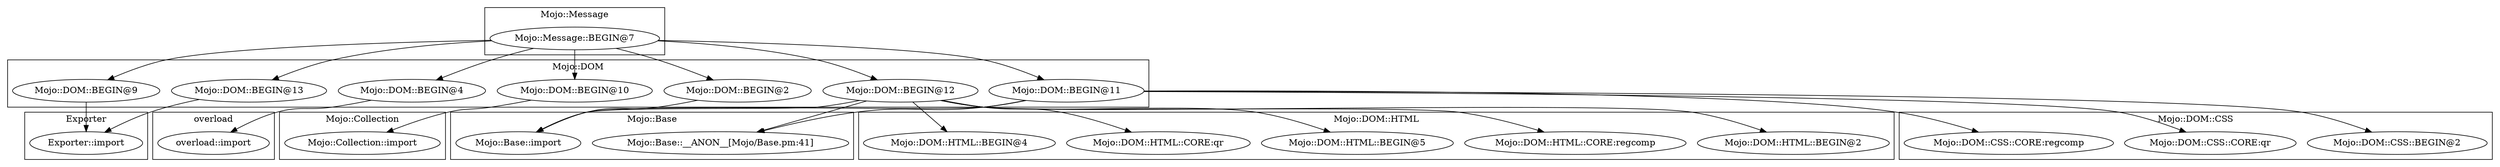 digraph {
graph [overlap=false]
subgraph cluster_Mojo_DOM_CSS {
	label="Mojo::DOM::CSS";
	"Mojo::DOM::CSS::CORE:regcomp";
	"Mojo::DOM::CSS::BEGIN@2";
	"Mojo::DOM::CSS::CORE:qr";
}
subgraph cluster_Mojo_Message {
	label="Mojo::Message";
	"Mojo::Message::BEGIN@7";
}
subgraph cluster_Mojo_Collection {
	label="Mojo::Collection";
	"Mojo::Collection::import";
}
subgraph cluster_Exporter {
	label="Exporter";
	"Exporter::import";
}
subgraph cluster_overload {
	label="overload";
	"overload::import";
}
subgraph cluster_Mojo_Base {
	label="Mojo::Base";
	"Mojo::Base::__ANON__[Mojo/Base.pm:41]";
	"Mojo::Base::import";
}
subgraph cluster_Mojo_DOM_HTML {
	label="Mojo::DOM::HTML";
	"Mojo::DOM::HTML::CORE:regcomp";
	"Mojo::DOM::HTML::BEGIN@5";
	"Mojo::DOM::HTML::CORE:qr";
	"Mojo::DOM::HTML::BEGIN@4";
	"Mojo::DOM::HTML::BEGIN@2";
}
subgraph cluster_Mojo_DOM {
	label="Mojo::DOM";
	"Mojo::DOM::BEGIN@13";
	"Mojo::DOM::BEGIN@4";
	"Mojo::DOM::BEGIN@10";
	"Mojo::DOM::BEGIN@12";
	"Mojo::DOM::BEGIN@2";
	"Mojo::DOM::BEGIN@9";
	"Mojo::DOM::BEGIN@11";
}
"Mojo::DOM::BEGIN@10" -> "Mojo::Collection::import";
"Mojo::DOM::BEGIN@11" -> "Mojo::DOM::CSS::CORE:regcomp";
"Mojo::DOM::BEGIN@9" -> "Exporter::import";
"Mojo::DOM::BEGIN@13" -> "Exporter::import";
"Mojo::DOM::BEGIN@12" -> "Mojo::DOM::HTML::CORE:regcomp";
"Mojo::DOM::BEGIN@11" -> "Mojo::DOM::CSS::CORE:qr";
"Mojo::DOM::BEGIN@12" -> "Mojo::DOM::HTML::BEGIN@5";
"Mojo::Message::BEGIN@7" -> "Mojo::DOM::BEGIN@10";
"Mojo::DOM::BEGIN@11" -> "Mojo::Base::__ANON__[Mojo/Base.pm:41]";
"Mojo::DOM::BEGIN@12" -> "Mojo::Base::__ANON__[Mojo/Base.pm:41]";
"Mojo::DOM::BEGIN@12" -> "Mojo::DOM::HTML::BEGIN@4";
"Mojo::Message::BEGIN@7" -> "Mojo::DOM::BEGIN@9";
"Mojo::Message::BEGIN@7" -> "Mojo::DOM::BEGIN@13";
"Mojo::DOM::BEGIN@12" -> "Mojo::DOM::HTML::CORE:qr";
"Mojo::DOM::BEGIN@12" -> "Mojo::DOM::HTML::BEGIN@2";
"Mojo::Message::BEGIN@7" -> "Mojo::DOM::BEGIN@4";
"Mojo::DOM::BEGIN@2" -> "Mojo::Base::import";
"Mojo::DOM::BEGIN@11" -> "Mojo::Base::import";
"Mojo::DOM::BEGIN@12" -> "Mojo::Base::import";
"Mojo::DOM::BEGIN@4" -> "overload::import";
"Mojo::DOM::BEGIN@11" -> "Mojo::DOM::CSS::BEGIN@2";
"Mojo::Message::BEGIN@7" -> "Mojo::DOM::BEGIN@2";
"Mojo::Message::BEGIN@7" -> "Mojo::DOM::BEGIN@11";
"Mojo::Message::BEGIN@7" -> "Mojo::DOM::BEGIN@12";
}
